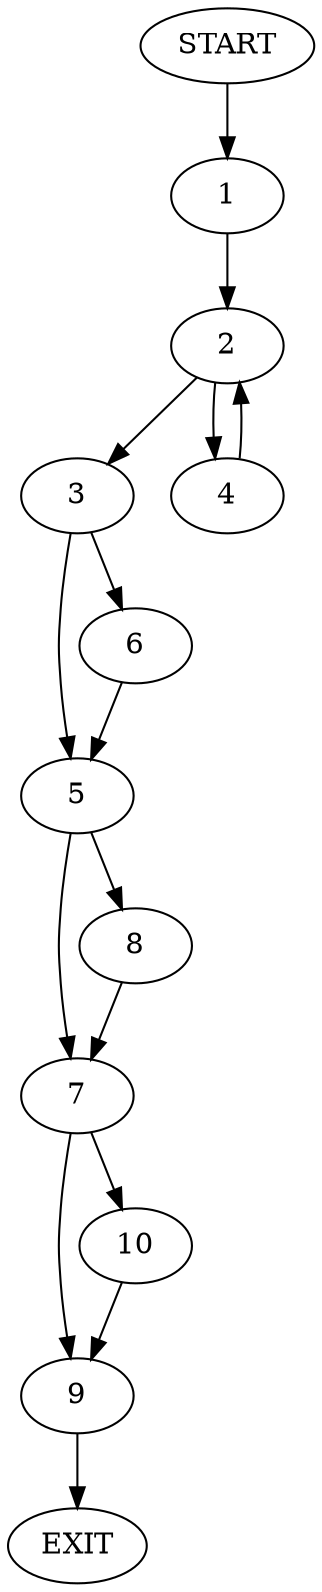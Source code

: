 digraph {
0 [label="START"]
11 [label="EXIT"]
0 -> 1
1 -> 2
2 -> 3
2 -> 4
3 -> 5
3 -> 6
4 -> 2
5 -> 7
5 -> 8
6 -> 5
7 -> 9
7 -> 10
8 -> 7
9 -> 11
10 -> 9
}
